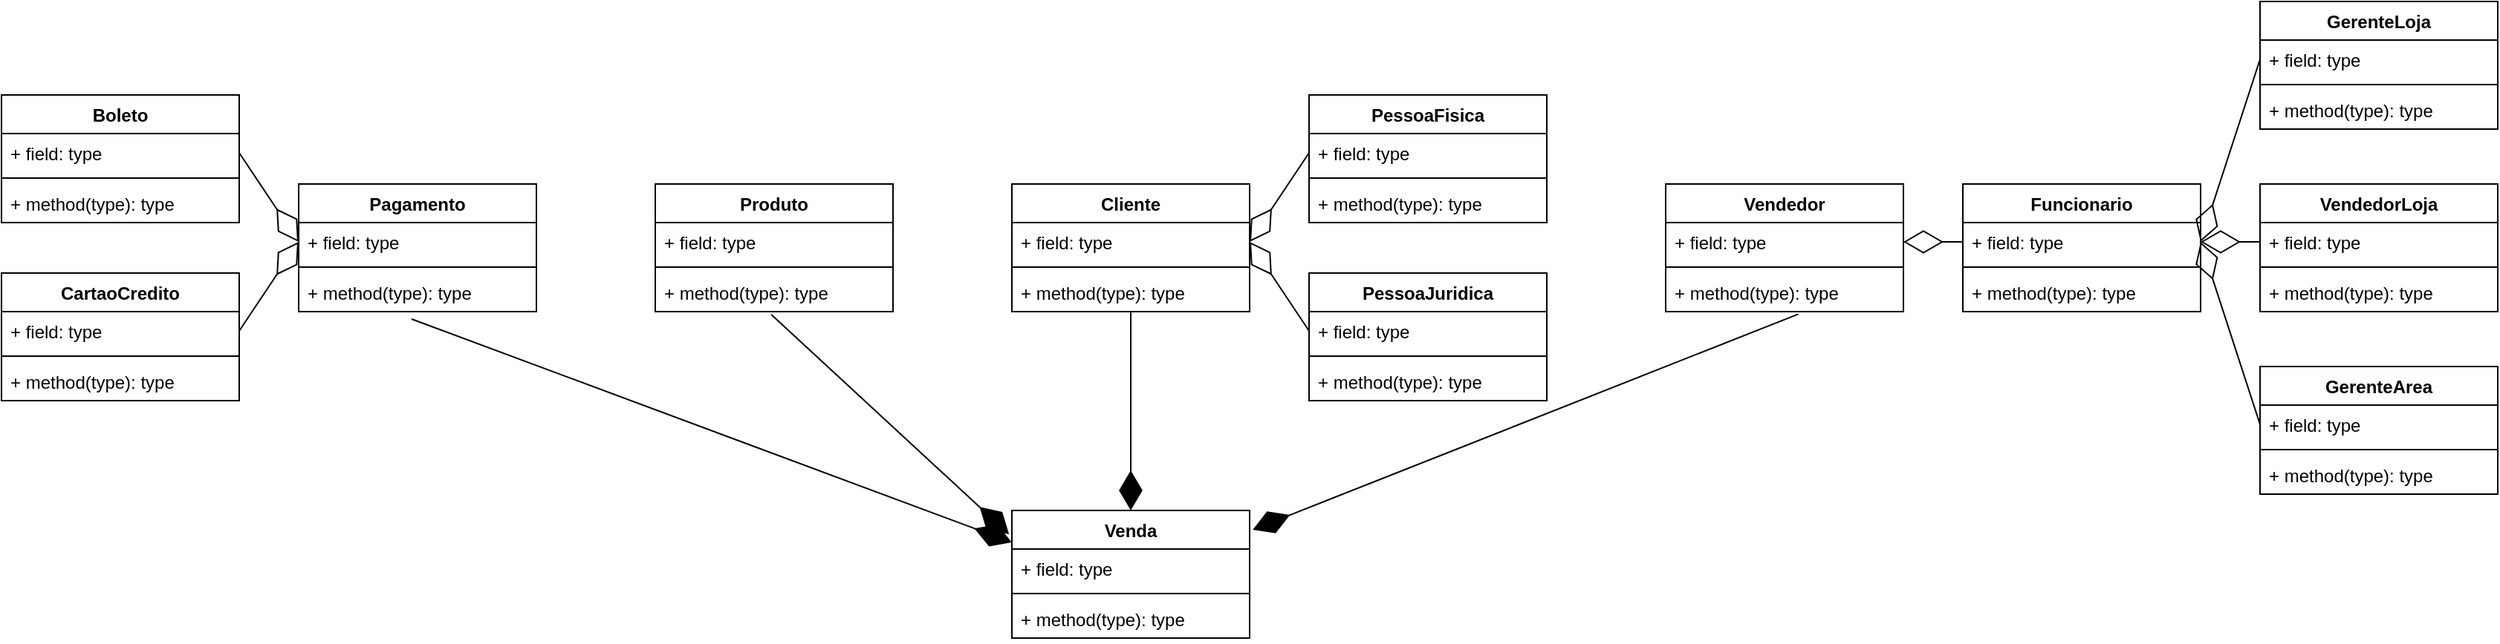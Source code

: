 <mxfile version="13.1.3" type="github">
  <diagram id="Zks99Tvyce4M7H5BnoTs" name="Page-1">
    <mxGraphModel dx="2404" dy="2314" grid="1" gridSize="10" guides="1" tooltips="1" connect="1" arrows="1" fold="1" page="1" pageScale="1" pageWidth="827" pageHeight="1169" math="0" shadow="0">
      <root>
        <mxCell id="0" />
        <mxCell id="1" parent="0" />
        <mxCell id="UzN45rZz5A2laap2RB3P-5" value="PessoaFisica" style="swimlane;fontStyle=1;align=center;verticalAlign=top;childLayout=stackLayout;horizontal=1;startSize=26;horizontalStack=0;resizeParent=1;resizeParentMax=0;resizeLast=0;collapsible=1;marginBottom=0;" vertex="1" parent="1">
          <mxGeometry x="240" y="40" width="160" height="86" as="geometry" />
        </mxCell>
        <mxCell id="UzN45rZz5A2laap2RB3P-6" value="+ field: type" style="text;strokeColor=none;fillColor=none;align=left;verticalAlign=top;spacingLeft=4;spacingRight=4;overflow=hidden;rotatable=0;points=[[0,0.5],[1,0.5]];portConstraint=eastwest;" vertex="1" parent="UzN45rZz5A2laap2RB3P-5">
          <mxGeometry y="26" width="160" height="26" as="geometry" />
        </mxCell>
        <mxCell id="UzN45rZz5A2laap2RB3P-7" value="" style="line;strokeWidth=1;fillColor=none;align=left;verticalAlign=middle;spacingTop=-1;spacingLeft=3;spacingRight=3;rotatable=0;labelPosition=right;points=[];portConstraint=eastwest;" vertex="1" parent="UzN45rZz5A2laap2RB3P-5">
          <mxGeometry y="52" width="160" height="8" as="geometry" />
        </mxCell>
        <mxCell id="UzN45rZz5A2laap2RB3P-8" value="+ method(type): type" style="text;strokeColor=none;fillColor=none;align=left;verticalAlign=top;spacingLeft=4;spacingRight=4;overflow=hidden;rotatable=0;points=[[0,0.5],[1,0.5]];portConstraint=eastwest;" vertex="1" parent="UzN45rZz5A2laap2RB3P-5">
          <mxGeometry y="60" width="160" height="26" as="geometry" />
        </mxCell>
        <mxCell id="UzN45rZz5A2laap2RB3P-9" value="PessoaJuridica" style="swimlane;fontStyle=1;align=center;verticalAlign=top;childLayout=stackLayout;horizontal=1;startSize=26;horizontalStack=0;resizeParent=1;resizeParentMax=0;resizeLast=0;collapsible=1;marginBottom=0;" vertex="1" parent="1">
          <mxGeometry x="240" y="160" width="160" height="86" as="geometry" />
        </mxCell>
        <mxCell id="UzN45rZz5A2laap2RB3P-10" value="+ field: type" style="text;strokeColor=none;fillColor=none;align=left;verticalAlign=top;spacingLeft=4;spacingRight=4;overflow=hidden;rotatable=0;points=[[0,0.5],[1,0.5]];portConstraint=eastwest;" vertex="1" parent="UzN45rZz5A2laap2RB3P-9">
          <mxGeometry y="26" width="160" height="26" as="geometry" />
        </mxCell>
        <mxCell id="UzN45rZz5A2laap2RB3P-11" value="" style="line;strokeWidth=1;fillColor=none;align=left;verticalAlign=middle;spacingTop=-1;spacingLeft=3;spacingRight=3;rotatable=0;labelPosition=right;points=[];portConstraint=eastwest;" vertex="1" parent="UzN45rZz5A2laap2RB3P-9">
          <mxGeometry y="52" width="160" height="8" as="geometry" />
        </mxCell>
        <mxCell id="UzN45rZz5A2laap2RB3P-12" value="+ method(type): type" style="text;strokeColor=none;fillColor=none;align=left;verticalAlign=top;spacingLeft=4;spacingRight=4;overflow=hidden;rotatable=0;points=[[0,0.5],[1,0.5]];portConstraint=eastwest;" vertex="1" parent="UzN45rZz5A2laap2RB3P-9">
          <mxGeometry y="60" width="160" height="26" as="geometry" />
        </mxCell>
        <mxCell id="UzN45rZz5A2laap2RB3P-1" value="Cliente" style="swimlane;fontStyle=1;align=center;verticalAlign=top;childLayout=stackLayout;horizontal=1;startSize=26;horizontalStack=0;resizeParent=1;resizeParentMax=0;resizeLast=0;collapsible=1;marginBottom=0;" vertex="1" parent="1">
          <mxGeometry x="40" y="100" width="160" height="86" as="geometry" />
        </mxCell>
        <mxCell id="UzN45rZz5A2laap2RB3P-2" value="+ field: type" style="text;strokeColor=none;fillColor=none;align=left;verticalAlign=top;spacingLeft=4;spacingRight=4;overflow=hidden;rotatable=0;points=[[0,0.5],[1,0.5]];portConstraint=eastwest;" vertex="1" parent="UzN45rZz5A2laap2RB3P-1">
          <mxGeometry y="26" width="160" height="26" as="geometry" />
        </mxCell>
        <mxCell id="UzN45rZz5A2laap2RB3P-3" value="" style="line;strokeWidth=1;fillColor=none;align=left;verticalAlign=middle;spacingTop=-1;spacingLeft=3;spacingRight=3;rotatable=0;labelPosition=right;points=[];portConstraint=eastwest;" vertex="1" parent="UzN45rZz5A2laap2RB3P-1">
          <mxGeometry y="52" width="160" height="8" as="geometry" />
        </mxCell>
        <mxCell id="UzN45rZz5A2laap2RB3P-4" value="+ method(type): type" style="text;strokeColor=none;fillColor=none;align=left;verticalAlign=top;spacingLeft=4;spacingRight=4;overflow=hidden;rotatable=0;points=[[0,0.5],[1,0.5]];portConstraint=eastwest;" vertex="1" parent="UzN45rZz5A2laap2RB3P-1">
          <mxGeometry y="60" width="160" height="26" as="geometry" />
        </mxCell>
        <mxCell id="UzN45rZz5A2laap2RB3P-13" value="Venda" style="swimlane;fontStyle=1;align=center;verticalAlign=top;childLayout=stackLayout;horizontal=1;startSize=26;horizontalStack=0;resizeParent=1;resizeParentMax=0;resizeLast=0;collapsible=1;marginBottom=0;" vertex="1" parent="1">
          <mxGeometry x="40" y="320" width="160" height="86" as="geometry" />
        </mxCell>
        <mxCell id="UzN45rZz5A2laap2RB3P-14" value="+ field: type" style="text;strokeColor=none;fillColor=none;align=left;verticalAlign=top;spacingLeft=4;spacingRight=4;overflow=hidden;rotatable=0;points=[[0,0.5],[1,0.5]];portConstraint=eastwest;" vertex="1" parent="UzN45rZz5A2laap2RB3P-13">
          <mxGeometry y="26" width="160" height="26" as="geometry" />
        </mxCell>
        <mxCell id="UzN45rZz5A2laap2RB3P-15" value="" style="line;strokeWidth=1;fillColor=none;align=left;verticalAlign=middle;spacingTop=-1;spacingLeft=3;spacingRight=3;rotatable=0;labelPosition=right;points=[];portConstraint=eastwest;" vertex="1" parent="UzN45rZz5A2laap2RB3P-13">
          <mxGeometry y="52" width="160" height="8" as="geometry" />
        </mxCell>
        <mxCell id="UzN45rZz5A2laap2RB3P-16" value="+ method(type): type" style="text;strokeColor=none;fillColor=none;align=left;verticalAlign=top;spacingLeft=4;spacingRight=4;overflow=hidden;rotatable=0;points=[[0,0.5],[1,0.5]];portConstraint=eastwest;" vertex="1" parent="UzN45rZz5A2laap2RB3P-13">
          <mxGeometry y="60" width="160" height="26" as="geometry" />
        </mxCell>
        <mxCell id="UzN45rZz5A2laap2RB3P-17" value="Vendedor" style="swimlane;fontStyle=1;align=center;verticalAlign=top;childLayout=stackLayout;horizontal=1;startSize=26;horizontalStack=0;resizeParent=1;resizeParentMax=0;resizeLast=0;collapsible=1;marginBottom=0;" vertex="1" parent="1">
          <mxGeometry x="480" y="100" width="160" height="86" as="geometry" />
        </mxCell>
        <mxCell id="UzN45rZz5A2laap2RB3P-18" value="+ field: type" style="text;strokeColor=none;fillColor=none;align=left;verticalAlign=top;spacingLeft=4;spacingRight=4;overflow=hidden;rotatable=0;points=[[0,0.5],[1,0.5]];portConstraint=eastwest;" vertex="1" parent="UzN45rZz5A2laap2RB3P-17">
          <mxGeometry y="26" width="160" height="26" as="geometry" />
        </mxCell>
        <mxCell id="UzN45rZz5A2laap2RB3P-19" value="" style="line;strokeWidth=1;fillColor=none;align=left;verticalAlign=middle;spacingTop=-1;spacingLeft=3;spacingRight=3;rotatable=0;labelPosition=right;points=[];portConstraint=eastwest;" vertex="1" parent="UzN45rZz5A2laap2RB3P-17">
          <mxGeometry y="52" width="160" height="8" as="geometry" />
        </mxCell>
        <mxCell id="UzN45rZz5A2laap2RB3P-20" value="+ method(type): type" style="text;strokeColor=none;fillColor=none;align=left;verticalAlign=top;spacingLeft=4;spacingRight=4;overflow=hidden;rotatable=0;points=[[0,0.5],[1,0.5]];portConstraint=eastwest;" vertex="1" parent="UzN45rZz5A2laap2RB3P-17">
          <mxGeometry y="60" width="160" height="26" as="geometry" />
        </mxCell>
        <mxCell id="UzN45rZz5A2laap2RB3P-41" value="Produto" style="swimlane;fontStyle=1;align=center;verticalAlign=top;childLayout=stackLayout;horizontal=1;startSize=26;horizontalStack=0;resizeParent=1;resizeParentMax=0;resizeLast=0;collapsible=1;marginBottom=0;" vertex="1" parent="1">
          <mxGeometry x="-200" y="100" width="160" height="86" as="geometry" />
        </mxCell>
        <mxCell id="UzN45rZz5A2laap2RB3P-42" value="+ field: type" style="text;strokeColor=none;fillColor=none;align=left;verticalAlign=top;spacingLeft=4;spacingRight=4;overflow=hidden;rotatable=0;points=[[0,0.5],[1,0.5]];portConstraint=eastwest;" vertex="1" parent="UzN45rZz5A2laap2RB3P-41">
          <mxGeometry y="26" width="160" height="26" as="geometry" />
        </mxCell>
        <mxCell id="UzN45rZz5A2laap2RB3P-43" value="" style="line;strokeWidth=1;fillColor=none;align=left;verticalAlign=middle;spacingTop=-1;spacingLeft=3;spacingRight=3;rotatable=0;labelPosition=right;points=[];portConstraint=eastwest;" vertex="1" parent="UzN45rZz5A2laap2RB3P-41">
          <mxGeometry y="52" width="160" height="8" as="geometry" />
        </mxCell>
        <mxCell id="UzN45rZz5A2laap2RB3P-44" value="+ method(type): type" style="text;strokeColor=none;fillColor=none;align=left;verticalAlign=top;spacingLeft=4;spacingRight=4;overflow=hidden;rotatable=0;points=[[0,0.5],[1,0.5]];portConstraint=eastwest;" vertex="1" parent="UzN45rZz5A2laap2RB3P-41">
          <mxGeometry y="60" width="160" height="26" as="geometry" />
        </mxCell>
        <mxCell id="UzN45rZz5A2laap2RB3P-45" value="Pagamento" style="swimlane;fontStyle=1;align=center;verticalAlign=top;childLayout=stackLayout;horizontal=1;startSize=26;horizontalStack=0;resizeParent=1;resizeParentMax=0;resizeLast=0;collapsible=1;marginBottom=0;" vertex="1" parent="1">
          <mxGeometry x="-440" y="100" width="160" height="86" as="geometry" />
        </mxCell>
        <mxCell id="UzN45rZz5A2laap2RB3P-46" value="+ field: type" style="text;strokeColor=none;fillColor=none;align=left;verticalAlign=top;spacingLeft=4;spacingRight=4;overflow=hidden;rotatable=0;points=[[0,0.5],[1,0.5]];portConstraint=eastwest;" vertex="1" parent="UzN45rZz5A2laap2RB3P-45">
          <mxGeometry y="26" width="160" height="26" as="geometry" />
        </mxCell>
        <mxCell id="UzN45rZz5A2laap2RB3P-47" value="" style="line;strokeWidth=1;fillColor=none;align=left;verticalAlign=middle;spacingTop=-1;spacingLeft=3;spacingRight=3;rotatable=0;labelPosition=right;points=[];portConstraint=eastwest;" vertex="1" parent="UzN45rZz5A2laap2RB3P-45">
          <mxGeometry y="52" width="160" height="8" as="geometry" />
        </mxCell>
        <mxCell id="UzN45rZz5A2laap2RB3P-48" value="+ method(type): type" style="text;strokeColor=none;fillColor=none;align=left;verticalAlign=top;spacingLeft=4;spacingRight=4;overflow=hidden;rotatable=0;points=[[0,0.5],[1,0.5]];portConstraint=eastwest;" vertex="1" parent="UzN45rZz5A2laap2RB3P-45">
          <mxGeometry y="60" width="160" height="26" as="geometry" />
        </mxCell>
        <mxCell id="UzN45rZz5A2laap2RB3P-33" value="Funcionario" style="swimlane;fontStyle=1;align=center;verticalAlign=top;childLayout=stackLayout;horizontal=1;startSize=26;horizontalStack=0;resizeParent=1;resizeParentMax=0;resizeLast=0;collapsible=1;marginBottom=0;" vertex="1" parent="1">
          <mxGeometry x="680" y="100" width="160" height="86" as="geometry" />
        </mxCell>
        <mxCell id="UzN45rZz5A2laap2RB3P-34" value="+ field: type" style="text;strokeColor=none;fillColor=none;align=left;verticalAlign=top;spacingLeft=4;spacingRight=4;overflow=hidden;rotatable=0;points=[[0,0.5],[1,0.5]];portConstraint=eastwest;" vertex="1" parent="UzN45rZz5A2laap2RB3P-33">
          <mxGeometry y="26" width="160" height="26" as="geometry" />
        </mxCell>
        <mxCell id="UzN45rZz5A2laap2RB3P-35" value="" style="line;strokeWidth=1;fillColor=none;align=left;verticalAlign=middle;spacingTop=-1;spacingLeft=3;spacingRight=3;rotatable=0;labelPosition=right;points=[];portConstraint=eastwest;" vertex="1" parent="UzN45rZz5A2laap2RB3P-33">
          <mxGeometry y="52" width="160" height="8" as="geometry" />
        </mxCell>
        <mxCell id="UzN45rZz5A2laap2RB3P-36" value="+ method(type): type" style="text;strokeColor=none;fillColor=none;align=left;verticalAlign=top;spacingLeft=4;spacingRight=4;overflow=hidden;rotatable=0;points=[[0,0.5],[1,0.5]];portConstraint=eastwest;" vertex="1" parent="UzN45rZz5A2laap2RB3P-33">
          <mxGeometry y="60" width="160" height="26" as="geometry" />
        </mxCell>
        <mxCell id="UzN45rZz5A2laap2RB3P-29" value="GerenteArea" style="swimlane;fontStyle=1;align=center;verticalAlign=top;childLayout=stackLayout;horizontal=1;startSize=26;horizontalStack=0;resizeParent=1;resizeParentMax=0;resizeLast=0;collapsible=1;marginBottom=0;" vertex="1" parent="1">
          <mxGeometry x="880" y="223" width="160" height="86" as="geometry" />
        </mxCell>
        <mxCell id="UzN45rZz5A2laap2RB3P-30" value="+ field: type" style="text;strokeColor=none;fillColor=none;align=left;verticalAlign=top;spacingLeft=4;spacingRight=4;overflow=hidden;rotatable=0;points=[[0,0.5],[1,0.5]];portConstraint=eastwest;" vertex="1" parent="UzN45rZz5A2laap2RB3P-29">
          <mxGeometry y="26" width="160" height="26" as="geometry" />
        </mxCell>
        <mxCell id="UzN45rZz5A2laap2RB3P-31" value="" style="line;strokeWidth=1;fillColor=none;align=left;verticalAlign=middle;spacingTop=-1;spacingLeft=3;spacingRight=3;rotatable=0;labelPosition=right;points=[];portConstraint=eastwest;" vertex="1" parent="UzN45rZz5A2laap2RB3P-29">
          <mxGeometry y="52" width="160" height="8" as="geometry" />
        </mxCell>
        <mxCell id="UzN45rZz5A2laap2RB3P-32" value="+ method(type): type" style="text;strokeColor=none;fillColor=none;align=left;verticalAlign=top;spacingLeft=4;spacingRight=4;overflow=hidden;rotatable=0;points=[[0,0.5],[1,0.5]];portConstraint=eastwest;" vertex="1" parent="UzN45rZz5A2laap2RB3P-29">
          <mxGeometry y="60" width="160" height="26" as="geometry" />
        </mxCell>
        <mxCell id="UzN45rZz5A2laap2RB3P-37" value="GerenteLoja" style="swimlane;fontStyle=1;align=center;verticalAlign=top;childLayout=stackLayout;horizontal=1;startSize=26;horizontalStack=0;resizeParent=1;resizeParentMax=0;resizeLast=0;collapsible=1;marginBottom=0;" vertex="1" parent="1">
          <mxGeometry x="880" y="-23" width="160" height="86" as="geometry" />
        </mxCell>
        <mxCell id="UzN45rZz5A2laap2RB3P-38" value="+ field: type" style="text;strokeColor=none;fillColor=none;align=left;verticalAlign=top;spacingLeft=4;spacingRight=4;overflow=hidden;rotatable=0;points=[[0,0.5],[1,0.5]];portConstraint=eastwest;" vertex="1" parent="UzN45rZz5A2laap2RB3P-37">
          <mxGeometry y="26" width="160" height="26" as="geometry" />
        </mxCell>
        <mxCell id="UzN45rZz5A2laap2RB3P-39" value="" style="line;strokeWidth=1;fillColor=none;align=left;verticalAlign=middle;spacingTop=-1;spacingLeft=3;spacingRight=3;rotatable=0;labelPosition=right;points=[];portConstraint=eastwest;" vertex="1" parent="UzN45rZz5A2laap2RB3P-37">
          <mxGeometry y="52" width="160" height="8" as="geometry" />
        </mxCell>
        <mxCell id="UzN45rZz5A2laap2RB3P-40" value="+ method(type): type" style="text;strokeColor=none;fillColor=none;align=left;verticalAlign=top;spacingLeft=4;spacingRight=4;overflow=hidden;rotatable=0;points=[[0,0.5],[1,0.5]];portConstraint=eastwest;" vertex="1" parent="UzN45rZz5A2laap2RB3P-37">
          <mxGeometry y="60" width="160" height="26" as="geometry" />
        </mxCell>
        <mxCell id="UzN45rZz5A2laap2RB3P-25" value="VendedorLoja" style="swimlane;fontStyle=1;align=center;verticalAlign=top;childLayout=stackLayout;horizontal=1;startSize=26;horizontalStack=0;resizeParent=1;resizeParentMax=0;resizeLast=0;collapsible=1;marginBottom=0;" vertex="1" parent="1">
          <mxGeometry x="880" y="100" width="160" height="86" as="geometry" />
        </mxCell>
        <mxCell id="UzN45rZz5A2laap2RB3P-26" value="+ field: type" style="text;strokeColor=none;fillColor=none;align=left;verticalAlign=top;spacingLeft=4;spacingRight=4;overflow=hidden;rotatable=0;points=[[0,0.5],[1,0.5]];portConstraint=eastwest;" vertex="1" parent="UzN45rZz5A2laap2RB3P-25">
          <mxGeometry y="26" width="160" height="26" as="geometry" />
        </mxCell>
        <mxCell id="UzN45rZz5A2laap2RB3P-27" value="" style="line;strokeWidth=1;fillColor=none;align=left;verticalAlign=middle;spacingTop=-1;spacingLeft=3;spacingRight=3;rotatable=0;labelPosition=right;points=[];portConstraint=eastwest;" vertex="1" parent="UzN45rZz5A2laap2RB3P-25">
          <mxGeometry y="52" width="160" height="8" as="geometry" />
        </mxCell>
        <mxCell id="UzN45rZz5A2laap2RB3P-28" value="+ method(type): type" style="text;strokeColor=none;fillColor=none;align=left;verticalAlign=top;spacingLeft=4;spacingRight=4;overflow=hidden;rotatable=0;points=[[0,0.5],[1,0.5]];portConstraint=eastwest;" vertex="1" parent="UzN45rZz5A2laap2RB3P-25">
          <mxGeometry y="60" width="160" height="26" as="geometry" />
        </mxCell>
        <mxCell id="UzN45rZz5A2laap2RB3P-49" value="Boleto" style="swimlane;fontStyle=1;align=center;verticalAlign=top;childLayout=stackLayout;horizontal=1;startSize=26;horizontalStack=0;resizeParent=1;resizeParentMax=0;resizeLast=0;collapsible=1;marginBottom=0;" vertex="1" parent="1">
          <mxGeometry x="-640" y="40" width="160" height="86" as="geometry" />
        </mxCell>
        <mxCell id="UzN45rZz5A2laap2RB3P-50" value="+ field: type" style="text;strokeColor=none;fillColor=none;align=left;verticalAlign=top;spacingLeft=4;spacingRight=4;overflow=hidden;rotatable=0;points=[[0,0.5],[1,0.5]];portConstraint=eastwest;" vertex="1" parent="UzN45rZz5A2laap2RB3P-49">
          <mxGeometry y="26" width="160" height="26" as="geometry" />
        </mxCell>
        <mxCell id="UzN45rZz5A2laap2RB3P-51" value="" style="line;strokeWidth=1;fillColor=none;align=left;verticalAlign=middle;spacingTop=-1;spacingLeft=3;spacingRight=3;rotatable=0;labelPosition=right;points=[];portConstraint=eastwest;" vertex="1" parent="UzN45rZz5A2laap2RB3P-49">
          <mxGeometry y="52" width="160" height="8" as="geometry" />
        </mxCell>
        <mxCell id="UzN45rZz5A2laap2RB3P-52" value="+ method(type): type" style="text;strokeColor=none;fillColor=none;align=left;verticalAlign=top;spacingLeft=4;spacingRight=4;overflow=hidden;rotatable=0;points=[[0,0.5],[1,0.5]];portConstraint=eastwest;" vertex="1" parent="UzN45rZz5A2laap2RB3P-49">
          <mxGeometry y="60" width="160" height="26" as="geometry" />
        </mxCell>
        <mxCell id="UzN45rZz5A2laap2RB3P-53" value="CartaoCredito" style="swimlane;fontStyle=1;align=center;verticalAlign=top;childLayout=stackLayout;horizontal=1;startSize=26;horizontalStack=0;resizeParent=1;resizeParentMax=0;resizeLast=0;collapsible=1;marginBottom=0;" vertex="1" parent="1">
          <mxGeometry x="-640" y="160" width="160" height="86" as="geometry" />
        </mxCell>
        <mxCell id="UzN45rZz5A2laap2RB3P-54" value="+ field: type" style="text;strokeColor=none;fillColor=none;align=left;verticalAlign=top;spacingLeft=4;spacingRight=4;overflow=hidden;rotatable=0;points=[[0,0.5],[1,0.5]];portConstraint=eastwest;" vertex="1" parent="UzN45rZz5A2laap2RB3P-53">
          <mxGeometry y="26" width="160" height="26" as="geometry" />
        </mxCell>
        <mxCell id="UzN45rZz5A2laap2RB3P-55" value="" style="line;strokeWidth=1;fillColor=none;align=left;verticalAlign=middle;spacingTop=-1;spacingLeft=3;spacingRight=3;rotatable=0;labelPosition=right;points=[];portConstraint=eastwest;" vertex="1" parent="UzN45rZz5A2laap2RB3P-53">
          <mxGeometry y="52" width="160" height="8" as="geometry" />
        </mxCell>
        <mxCell id="UzN45rZz5A2laap2RB3P-56" value="+ method(type): type" style="text;strokeColor=none;fillColor=none;align=left;verticalAlign=top;spacingLeft=4;spacingRight=4;overflow=hidden;rotatable=0;points=[[0,0.5],[1,0.5]];portConstraint=eastwest;" vertex="1" parent="UzN45rZz5A2laap2RB3P-53">
          <mxGeometry y="60" width="160" height="26" as="geometry" />
        </mxCell>
        <mxCell id="UzN45rZz5A2laap2RB3P-57" value="" style="endArrow=diamondThin;endFill=0;endSize=24;html=1;exitX=1;exitY=0.5;exitDx=0;exitDy=0;entryX=0;entryY=0.5;entryDx=0;entryDy=0;" edge="1" parent="1" source="UzN45rZz5A2laap2RB3P-50" target="UzN45rZz5A2laap2RB3P-46">
          <mxGeometry width="160" relative="1" as="geometry">
            <mxPoint x="-440" y="270" as="sourcePoint" />
            <mxPoint x="-280" y="270" as="targetPoint" />
          </mxGeometry>
        </mxCell>
        <mxCell id="UzN45rZz5A2laap2RB3P-58" value="" style="endArrow=diamondThin;endFill=0;endSize=24;html=1;exitX=1;exitY=0.5;exitDx=0;exitDy=0;entryX=0;entryY=0.5;entryDx=0;entryDy=0;" edge="1" parent="1" source="UzN45rZz5A2laap2RB3P-54" target="UzN45rZz5A2laap2RB3P-46">
          <mxGeometry width="160" relative="1" as="geometry">
            <mxPoint x="-413" y="236" as="sourcePoint" />
            <mxPoint x="-373" y="296" as="targetPoint" />
          </mxGeometry>
        </mxCell>
        <mxCell id="UzN45rZz5A2laap2RB3P-59" value="" style="endArrow=diamondThin;endFill=0;endSize=24;html=1;exitX=0;exitY=0.5;exitDx=0;exitDy=0;entryX=1;entryY=0.5;entryDx=0;entryDy=0;" edge="1" parent="1" source="UzN45rZz5A2laap2RB3P-6" target="UzN45rZz5A2laap2RB3P-2">
          <mxGeometry width="160" relative="1" as="geometry">
            <mxPoint x="220" y="223" as="sourcePoint" />
            <mxPoint x="260" y="283" as="targetPoint" />
          </mxGeometry>
        </mxCell>
        <mxCell id="UzN45rZz5A2laap2RB3P-60" value="" style="endArrow=diamondThin;endFill=0;endSize=24;html=1;exitX=0;exitY=0.5;exitDx=0;exitDy=0;entryX=1;entryY=0.5;entryDx=0;entryDy=0;" edge="1" parent="1" source="UzN45rZz5A2laap2RB3P-10" target="UzN45rZz5A2laap2RB3P-2">
          <mxGeometry width="160" relative="1" as="geometry">
            <mxPoint x="250" y="89" as="sourcePoint" />
            <mxPoint x="210" y="149" as="targetPoint" />
          </mxGeometry>
        </mxCell>
        <mxCell id="UzN45rZz5A2laap2RB3P-61" value="" style="endArrow=diamondThin;endFill=0;endSize=24;html=1;exitX=0;exitY=0.5;exitDx=0;exitDy=0;entryX=1;entryY=0.5;entryDx=0;entryDy=0;" edge="1" parent="1" source="UzN45rZz5A2laap2RB3P-34" target="UzN45rZz5A2laap2RB3P-18">
          <mxGeometry width="160" relative="1" as="geometry">
            <mxPoint x="250" y="209" as="sourcePoint" />
            <mxPoint x="210" y="149" as="targetPoint" />
          </mxGeometry>
        </mxCell>
        <mxCell id="UzN45rZz5A2laap2RB3P-62" value="" style="endArrow=diamondThin;endFill=0;endSize=24;html=1;exitX=0;exitY=0.5;exitDx=0;exitDy=0;entryX=1;entryY=0.5;entryDx=0;entryDy=0;" edge="1" parent="1" source="UzN45rZz5A2laap2RB3P-38" target="UzN45rZz5A2laap2RB3P-34">
          <mxGeometry width="160" relative="1" as="geometry">
            <mxPoint x="690" y="149" as="sourcePoint" />
            <mxPoint x="650" y="149" as="targetPoint" />
          </mxGeometry>
        </mxCell>
        <mxCell id="UzN45rZz5A2laap2RB3P-63" value="" style="endArrow=diamondThin;endFill=0;endSize=24;html=1;exitX=0;exitY=0.5;exitDx=0;exitDy=0;entryX=1;entryY=0.5;entryDx=0;entryDy=0;" edge="1" parent="1" source="UzN45rZz5A2laap2RB3P-26" target="UzN45rZz5A2laap2RB3P-34">
          <mxGeometry width="160" relative="1" as="geometry">
            <mxPoint x="890" y="26" as="sourcePoint" />
            <mxPoint x="850" y="149" as="targetPoint" />
          </mxGeometry>
        </mxCell>
        <mxCell id="UzN45rZz5A2laap2RB3P-64" value="" style="endArrow=diamondThin;endFill=0;endSize=24;html=1;exitX=0;exitY=0.5;exitDx=0;exitDy=0;entryX=1;entryY=0.5;entryDx=0;entryDy=0;" edge="1" parent="1" source="UzN45rZz5A2laap2RB3P-30" target="UzN45rZz5A2laap2RB3P-34">
          <mxGeometry width="160" relative="1" as="geometry">
            <mxPoint x="890" y="149" as="sourcePoint" />
            <mxPoint x="850" y="149" as="targetPoint" />
          </mxGeometry>
        </mxCell>
        <mxCell id="UzN45rZz5A2laap2RB3P-65" value="" style="endArrow=diamondThin;endFill=1;endSize=24;html=1;exitX=0.5;exitY=1;exitDx=0;exitDy=0;exitPerimeter=0;entryX=0.5;entryY=0;entryDx=0;entryDy=0;" edge="1" parent="1" source="UzN45rZz5A2laap2RB3P-4" target="UzN45rZz5A2laap2RB3P-13">
          <mxGeometry width="160" relative="1" as="geometry">
            <mxPoint x="250" y="350" as="sourcePoint" />
            <mxPoint x="410" y="350" as="targetPoint" />
          </mxGeometry>
        </mxCell>
        <mxCell id="UzN45rZz5A2laap2RB3P-66" value="" style="endArrow=diamondThin;endFill=1;endSize=24;html=1;entryX=1.013;entryY=0.151;entryDx=0;entryDy=0;entryPerimeter=0;exitX=0.558;exitY=1.064;exitDx=0;exitDy=0;exitPerimeter=0;" edge="1" parent="1" source="UzN45rZz5A2laap2RB3P-20" target="UzN45rZz5A2laap2RB3P-13">
          <mxGeometry width="160" relative="1" as="geometry">
            <mxPoint x="559" y="333" as="sourcePoint" />
            <mxPoint x="450" y="394" as="targetPoint" />
          </mxGeometry>
        </mxCell>
        <mxCell id="UzN45rZz5A2laap2RB3P-67" value="" style="endArrow=diamondThin;endFill=1;endSize=24;html=1;exitX=0.488;exitY=1.077;exitDx=0;exitDy=0;exitPerimeter=0;entryX=-0.012;entryY=0.186;entryDx=0;entryDy=0;entryPerimeter=0;" edge="1" parent="1" source="UzN45rZz5A2laap2RB3P-44" target="UzN45rZz5A2laap2RB3P-13">
          <mxGeometry width="160" relative="1" as="geometry">
            <mxPoint x="569.04" y="200.004" as="sourcePoint" />
            <mxPoint x="212.08" y="342.986" as="targetPoint" />
          </mxGeometry>
        </mxCell>
        <mxCell id="UzN45rZz5A2laap2RB3P-68" value="" style="endArrow=diamondThin;endFill=1;endSize=24;html=1;exitX=0.475;exitY=1.192;exitDx=0;exitDy=0;exitPerimeter=0;entryX=0;entryY=0.25;entryDx=0;entryDy=0;" edge="1" parent="1" source="UzN45rZz5A2laap2RB3P-48" target="UzN45rZz5A2laap2RB3P-13">
          <mxGeometry width="160" relative="1" as="geometry">
            <mxPoint x="-280.0" y="246.002" as="sourcePoint" />
            <mxPoint x="-120.0" y="393.996" as="targetPoint" />
          </mxGeometry>
        </mxCell>
      </root>
    </mxGraphModel>
  </diagram>
</mxfile>
